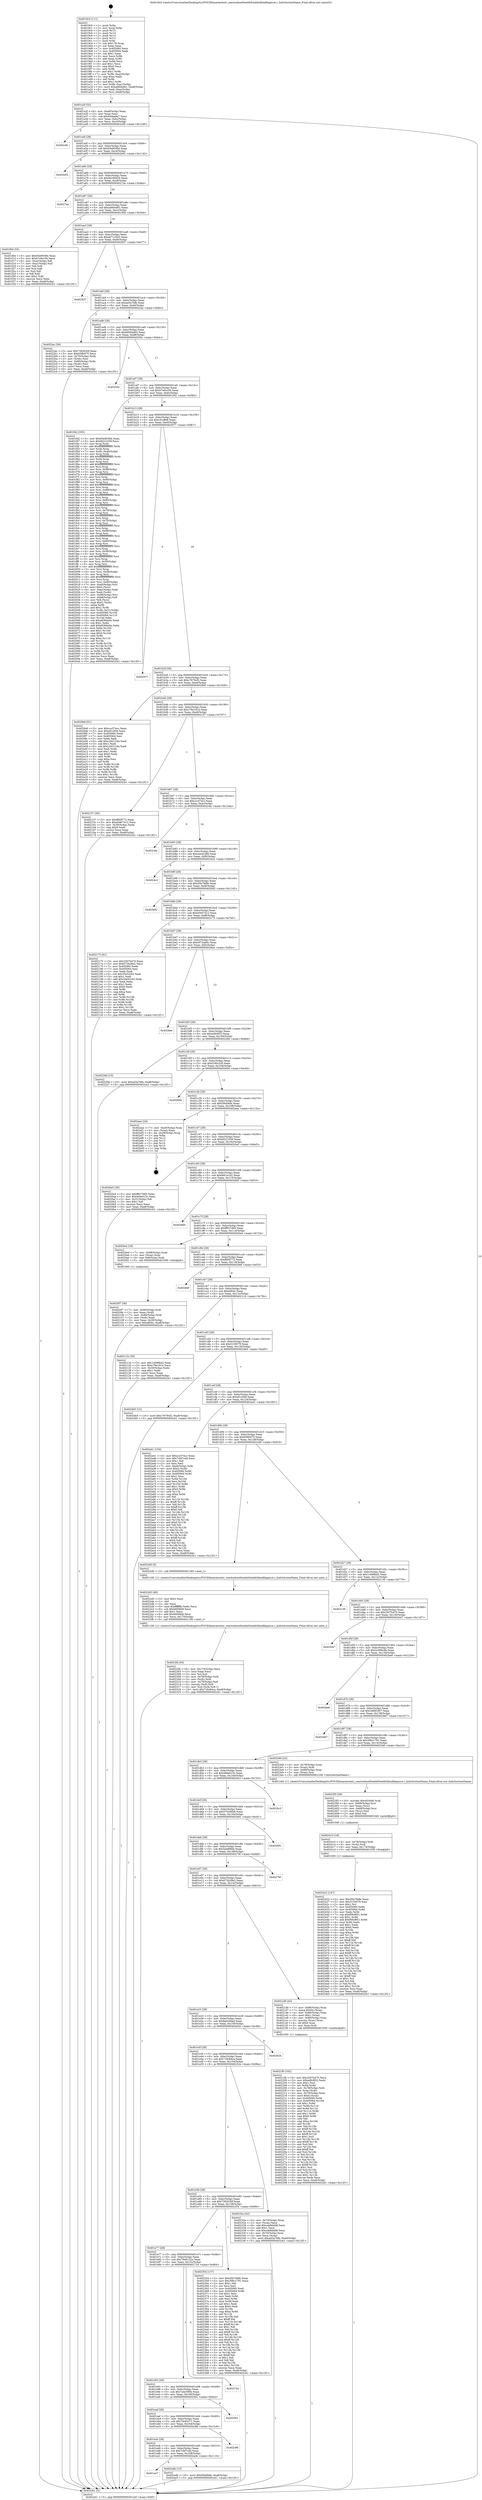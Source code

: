 digraph "0x4019c0" {
  label = "0x4019c0 (/mnt/c/Users/mathe/Desktop/tcc/POCII/binaries/extr_reactosbootfreeldrfreeldrlibinifileparse.c_IniIsSectionName_Final-ollvm.out::main(0))"
  labelloc = "t"
  node[shape=record]

  Entry [label="",width=0.3,height=0.3,shape=circle,fillcolor=black,style=filled]
  "0x401a2f" [label="{
     0x401a2f [32]\l
     | [instrs]\l
     &nbsp;&nbsp;0x401a2f \<+6\>: mov -0xa8(%rbp),%eax\l
     &nbsp;&nbsp;0x401a35 \<+2\>: mov %eax,%ecx\l
     &nbsp;&nbsp;0x401a37 \<+6\>: sub $0x92daa9a7,%ecx\l
     &nbsp;&nbsp;0x401a3d \<+6\>: mov %eax,-0xbc(%rbp)\l
     &nbsp;&nbsp;0x401a43 \<+6\>: mov %ecx,-0xc0(%rbp)\l
     &nbsp;&nbsp;0x401a49 \<+6\>: je 0000000000402c0b \<main+0x124b\>\l
  }"]
  "0x402c0b" [label="{
     0x402c0b\l
  }", style=dashed]
  "0x401a4f" [label="{
     0x401a4f [28]\l
     | [instrs]\l
     &nbsp;&nbsp;0x401a4f \<+5\>: jmp 0000000000401a54 \<main+0x94\>\l
     &nbsp;&nbsp;0x401a54 \<+6\>: mov -0xbc(%rbp),%eax\l
     &nbsp;&nbsp;0x401a5a \<+5\>: sub $0x93e90384,%eax\l
     &nbsp;&nbsp;0x401a5f \<+6\>: mov %eax,-0xc4(%rbp)\l
     &nbsp;&nbsp;0x401a65 \<+6\>: je 0000000000402b02 \<main+0x1142\>\l
  }"]
  Exit [label="",width=0.3,height=0.3,shape=circle,fillcolor=black,style=filled,peripheries=2]
  "0x402b02" [label="{
     0x402b02\l
  }", style=dashed]
  "0x401a6b" [label="{
     0x401a6b [28]\l
     | [instrs]\l
     &nbsp;&nbsp;0x401a6b \<+5\>: jmp 0000000000401a70 \<main+0xb0\>\l
     &nbsp;&nbsp;0x401a70 \<+6\>: mov -0xbc(%rbp),%eax\l
     &nbsp;&nbsp;0x401a76 \<+5\>: sub $0x9e169434,%eax\l
     &nbsp;&nbsp;0x401a7b \<+6\>: mov %eax,-0xc8(%rbp)\l
     &nbsp;&nbsp;0x401a81 \<+6\>: je 00000000004027ae \<main+0xdee\>\l
  }"]
  "0x401ee7" [label="{
     0x401ee7\l
  }", style=dashed]
  "0x4027ae" [label="{
     0x4027ae\l
  }", style=dashed]
  "0x401a87" [label="{
     0x401a87 [28]\l
     | [instrs]\l
     &nbsp;&nbsp;0x401a87 \<+5\>: jmp 0000000000401a8c \<main+0xcc\>\l
     &nbsp;&nbsp;0x401a8c \<+6\>: mov -0xbc(%rbp),%eax\l
     &nbsp;&nbsp;0x401a92 \<+5\>: sub $0xab60ed61,%eax\l
     &nbsp;&nbsp;0x401a97 \<+6\>: mov %eax,-0xcc(%rbp)\l
     &nbsp;&nbsp;0x401a9d \<+6\>: je 0000000000401f0d \<main+0x54d\>\l
  }"]
  "0x402adb" [label="{
     0x402adb [15]\l
     | [instrs]\l
     &nbsp;&nbsp;0x402adb \<+10\>: movl $0xf36d0bfe,-0xa8(%rbp)\l
     &nbsp;&nbsp;0x402ae5 \<+5\>: jmp 0000000000402cb1 \<main+0x12f1\>\l
  }"]
  "0x401f0d" [label="{
     0x401f0d [53]\l
     | [instrs]\l
     &nbsp;&nbsp;0x401f0d \<+5\>: mov $0x93e90384,%eax\l
     &nbsp;&nbsp;0x401f12 \<+5\>: mov $0xb7e9cc56,%ecx\l
     &nbsp;&nbsp;0x401f17 \<+6\>: mov -0xa2(%rbp),%dl\l
     &nbsp;&nbsp;0x401f1d \<+7\>: mov -0xa1(%rbp),%sil\l
     &nbsp;&nbsp;0x401f24 \<+3\>: mov %dl,%dil\l
     &nbsp;&nbsp;0x401f27 \<+3\>: and %sil,%dil\l
     &nbsp;&nbsp;0x401f2a \<+3\>: xor %sil,%dl\l
     &nbsp;&nbsp;0x401f2d \<+3\>: or %dl,%dil\l
     &nbsp;&nbsp;0x401f30 \<+4\>: test $0x1,%dil\l
     &nbsp;&nbsp;0x401f34 \<+3\>: cmovne %ecx,%eax\l
     &nbsp;&nbsp;0x401f37 \<+6\>: mov %eax,-0xa8(%rbp)\l
     &nbsp;&nbsp;0x401f3d \<+5\>: jmp 0000000000402cb1 \<main+0x12f1\>\l
  }"]
  "0x401aa3" [label="{
     0x401aa3 [28]\l
     | [instrs]\l
     &nbsp;&nbsp;0x401aa3 \<+5\>: jmp 0000000000401aa8 \<main+0xe8\>\l
     &nbsp;&nbsp;0x401aa8 \<+6\>: mov -0xbc(%rbp),%eax\l
     &nbsp;&nbsp;0x401aae \<+5\>: sub $0xab712543,%eax\l
     &nbsp;&nbsp;0x401ab3 \<+6\>: mov %eax,-0xd0(%rbp)\l
     &nbsp;&nbsp;0x401ab9 \<+6\>: je 0000000000402837 \<main+0xe77\>\l
  }"]
  "0x402cb1" [label="{
     0x402cb1 [5]\l
     | [instrs]\l
     &nbsp;&nbsp;0x402cb1 \<+5\>: jmp 0000000000401a2f \<main+0x6f\>\l
  }"]
  "0x4019c0" [label="{
     0x4019c0 [111]\l
     | [instrs]\l
     &nbsp;&nbsp;0x4019c0 \<+1\>: push %rbp\l
     &nbsp;&nbsp;0x4019c1 \<+3\>: mov %rsp,%rbp\l
     &nbsp;&nbsp;0x4019c4 \<+2\>: push %r15\l
     &nbsp;&nbsp;0x4019c6 \<+2\>: push %r14\l
     &nbsp;&nbsp;0x4019c8 \<+2\>: push %r13\l
     &nbsp;&nbsp;0x4019ca \<+2\>: push %r12\l
     &nbsp;&nbsp;0x4019cc \<+1\>: push %rbx\l
     &nbsp;&nbsp;0x4019cd \<+7\>: sub $0x178,%rsp\l
     &nbsp;&nbsp;0x4019d4 \<+2\>: xor %eax,%eax\l
     &nbsp;&nbsp;0x4019d6 \<+7\>: mov 0x405060,%ecx\l
     &nbsp;&nbsp;0x4019dd \<+7\>: mov 0x405064,%edx\l
     &nbsp;&nbsp;0x4019e4 \<+3\>: sub $0x1,%eax\l
     &nbsp;&nbsp;0x4019e7 \<+3\>: mov %ecx,%r8d\l
     &nbsp;&nbsp;0x4019ea \<+3\>: add %eax,%r8d\l
     &nbsp;&nbsp;0x4019ed \<+4\>: imul %r8d,%ecx\l
     &nbsp;&nbsp;0x4019f1 \<+3\>: and $0x1,%ecx\l
     &nbsp;&nbsp;0x4019f4 \<+3\>: cmp $0x0,%ecx\l
     &nbsp;&nbsp;0x4019f7 \<+4\>: sete %r9b\l
     &nbsp;&nbsp;0x4019fb \<+4\>: and $0x1,%r9b\l
     &nbsp;&nbsp;0x4019ff \<+7\>: mov %r9b,-0xa2(%rbp)\l
     &nbsp;&nbsp;0x401a06 \<+3\>: cmp $0xa,%edx\l
     &nbsp;&nbsp;0x401a09 \<+4\>: setl %r9b\l
     &nbsp;&nbsp;0x401a0d \<+4\>: and $0x1,%r9b\l
     &nbsp;&nbsp;0x401a11 \<+7\>: mov %r9b,-0xa1(%rbp)\l
     &nbsp;&nbsp;0x401a18 \<+10\>: movl $0xab60ed61,-0xa8(%rbp)\l
     &nbsp;&nbsp;0x401a22 \<+6\>: mov %edi,-0xac(%rbp)\l
     &nbsp;&nbsp;0x401a28 \<+7\>: mov %rsi,-0xb8(%rbp)\l
  }"]
  "0x401ecb" [label="{
     0x401ecb [28]\l
     | [instrs]\l
     &nbsp;&nbsp;0x401ecb \<+5\>: jmp 0000000000401ed0 \<main+0x510\>\l
     &nbsp;&nbsp;0x401ed0 \<+6\>: mov -0xbc(%rbp),%eax\l
     &nbsp;&nbsp;0x401ed6 \<+5\>: sub $0x7cbf7cd4,%eax\l
     &nbsp;&nbsp;0x401edb \<+6\>: mov %eax,-0x168(%rbp)\l
     &nbsp;&nbsp;0x401ee1 \<+6\>: je 0000000000402adb \<main+0x111b\>\l
  }"]
  "0x402837" [label="{
     0x402837\l
  }", style=dashed]
  "0x401abf" [label="{
     0x401abf [28]\l
     | [instrs]\l
     &nbsp;&nbsp;0x401abf \<+5\>: jmp 0000000000401ac4 \<main+0x104\>\l
     &nbsp;&nbsp;0x401ac4 \<+6\>: mov -0xbc(%rbp),%eax\l
     &nbsp;&nbsp;0x401aca \<+5\>: sub $0xad3a7bfe,%eax\l
     &nbsp;&nbsp;0x401acf \<+6\>: mov %eax,-0xd4(%rbp)\l
     &nbsp;&nbsp;0x401ad5 \<+6\>: je 00000000004022ac \<main+0x8ec\>\l
  }"]
  "0x402c86" [label="{
     0x402c86\l
  }", style=dashed]
  "0x4022ac" [label="{
     0x4022ac [36]\l
     | [instrs]\l
     &nbsp;&nbsp;0x4022ac \<+5\>: mov $0x7392b30f,%eax\l
     &nbsp;&nbsp;0x4022b1 \<+5\>: mov $0xb58b075,%ecx\l
     &nbsp;&nbsp;0x4022b6 \<+4\>: mov -0x70(%rbp),%rdx\l
     &nbsp;&nbsp;0x4022ba \<+2\>: mov (%rdx),%esi\l
     &nbsp;&nbsp;0x4022bc \<+4\>: mov -0x80(%rbp),%rdx\l
     &nbsp;&nbsp;0x4022c0 \<+2\>: cmp (%rdx),%esi\l
     &nbsp;&nbsp;0x4022c2 \<+3\>: cmovl %ecx,%eax\l
     &nbsp;&nbsp;0x4022c5 \<+6\>: mov %eax,-0xa8(%rbp)\l
     &nbsp;&nbsp;0x4022cb \<+5\>: jmp 0000000000402cb1 \<main+0x12f1\>\l
  }"]
  "0x401adb" [label="{
     0x401adb [28]\l
     | [instrs]\l
     &nbsp;&nbsp;0x401adb \<+5\>: jmp 0000000000401ae0 \<main+0x120\>\l
     &nbsp;&nbsp;0x401ae0 \<+6\>: mov -0xbc(%rbp),%eax\l
     &nbsp;&nbsp;0x401ae6 \<+5\>: sub $0xb600ad02,%eax\l
     &nbsp;&nbsp;0x401aeb \<+6\>: mov %eax,-0xd8(%rbp)\l
     &nbsp;&nbsp;0x401af1 \<+6\>: je 000000000040250c \<main+0xb4c\>\l
  }"]
  "0x401eaf" [label="{
     0x401eaf [28]\l
     | [instrs]\l
     &nbsp;&nbsp;0x401eaf \<+5\>: jmp 0000000000401eb4 \<main+0x4f4\>\l
     &nbsp;&nbsp;0x401eb4 \<+6\>: mov -0xbc(%rbp),%eax\l
     &nbsp;&nbsp;0x401eba \<+5\>: sub $0x7bc63c71,%eax\l
     &nbsp;&nbsp;0x401ebf \<+6\>: mov %eax,-0x164(%rbp)\l
     &nbsp;&nbsp;0x401ec5 \<+6\>: je 0000000000402c86 \<main+0x12c6\>\l
  }"]
  "0x40250c" [label="{
     0x40250c\l
  }", style=dashed]
  "0x401af7" [label="{
     0x401af7 [28]\l
     | [instrs]\l
     &nbsp;&nbsp;0x401af7 \<+5\>: jmp 0000000000401afc \<main+0x13c\>\l
     &nbsp;&nbsp;0x401afc \<+6\>: mov -0xbc(%rbp),%eax\l
     &nbsp;&nbsp;0x401b02 \<+5\>: sub $0xb7e9cc56,%eax\l
     &nbsp;&nbsp;0x401b07 \<+6\>: mov %eax,-0xdc(%rbp)\l
     &nbsp;&nbsp;0x401b0d \<+6\>: je 0000000000401f42 \<main+0x582\>\l
  }"]
  "0x402562" [label="{
     0x402562\l
  }", style=dashed]
  "0x401f42" [label="{
     0x401f42 [355]\l
     | [instrs]\l
     &nbsp;&nbsp;0x401f42 \<+5\>: mov $0x93e90384,%eax\l
     &nbsp;&nbsp;0x401f47 \<+5\>: mov $0xfd221039,%ecx\l
     &nbsp;&nbsp;0x401f4c \<+3\>: mov %rsp,%rdx\l
     &nbsp;&nbsp;0x401f4f \<+4\>: add $0xfffffffffffffff0,%rdx\l
     &nbsp;&nbsp;0x401f53 \<+3\>: mov %rdx,%rsp\l
     &nbsp;&nbsp;0x401f56 \<+7\>: mov %rdx,-0xa0(%rbp)\l
     &nbsp;&nbsp;0x401f5d \<+3\>: mov %rsp,%rdx\l
     &nbsp;&nbsp;0x401f60 \<+4\>: add $0xfffffffffffffff0,%rdx\l
     &nbsp;&nbsp;0x401f64 \<+3\>: mov %rdx,%rsp\l
     &nbsp;&nbsp;0x401f67 \<+3\>: mov %rsp,%rsi\l
     &nbsp;&nbsp;0x401f6a \<+4\>: add $0xfffffffffffffff0,%rsi\l
     &nbsp;&nbsp;0x401f6e \<+3\>: mov %rsi,%rsp\l
     &nbsp;&nbsp;0x401f71 \<+7\>: mov %rsi,-0x98(%rbp)\l
     &nbsp;&nbsp;0x401f78 \<+3\>: mov %rsp,%rsi\l
     &nbsp;&nbsp;0x401f7b \<+4\>: add $0xfffffffffffffff0,%rsi\l
     &nbsp;&nbsp;0x401f7f \<+3\>: mov %rsi,%rsp\l
     &nbsp;&nbsp;0x401f82 \<+7\>: mov %rsi,-0x90(%rbp)\l
     &nbsp;&nbsp;0x401f89 \<+3\>: mov %rsp,%rsi\l
     &nbsp;&nbsp;0x401f8c \<+4\>: add $0xfffffffffffffff0,%rsi\l
     &nbsp;&nbsp;0x401f90 \<+3\>: mov %rsi,%rsp\l
     &nbsp;&nbsp;0x401f93 \<+7\>: mov %rsi,-0x88(%rbp)\l
     &nbsp;&nbsp;0x401f9a \<+3\>: mov %rsp,%rsi\l
     &nbsp;&nbsp;0x401f9d \<+4\>: add $0xfffffffffffffff0,%rsi\l
     &nbsp;&nbsp;0x401fa1 \<+3\>: mov %rsi,%rsp\l
     &nbsp;&nbsp;0x401fa4 \<+4\>: mov %rsi,-0x80(%rbp)\l
     &nbsp;&nbsp;0x401fa8 \<+3\>: mov %rsp,%rsi\l
     &nbsp;&nbsp;0x401fab \<+4\>: add $0xfffffffffffffff0,%rsi\l
     &nbsp;&nbsp;0x401faf \<+3\>: mov %rsi,%rsp\l
     &nbsp;&nbsp;0x401fb2 \<+4\>: mov %rsi,-0x78(%rbp)\l
     &nbsp;&nbsp;0x401fb6 \<+3\>: mov %rsp,%rsi\l
     &nbsp;&nbsp;0x401fb9 \<+4\>: add $0xfffffffffffffff0,%rsi\l
     &nbsp;&nbsp;0x401fbd \<+3\>: mov %rsi,%rsp\l
     &nbsp;&nbsp;0x401fc0 \<+4\>: mov %rsi,-0x70(%rbp)\l
     &nbsp;&nbsp;0x401fc4 \<+3\>: mov %rsp,%rsi\l
     &nbsp;&nbsp;0x401fc7 \<+4\>: add $0xfffffffffffffff0,%rsi\l
     &nbsp;&nbsp;0x401fcb \<+3\>: mov %rsi,%rsp\l
     &nbsp;&nbsp;0x401fce \<+4\>: mov %rsi,-0x68(%rbp)\l
     &nbsp;&nbsp;0x401fd2 \<+3\>: mov %rsp,%rsi\l
     &nbsp;&nbsp;0x401fd5 \<+4\>: add $0xfffffffffffffff0,%rsi\l
     &nbsp;&nbsp;0x401fd9 \<+3\>: mov %rsi,%rsp\l
     &nbsp;&nbsp;0x401fdc \<+4\>: mov %rsi,-0x60(%rbp)\l
     &nbsp;&nbsp;0x401fe0 \<+3\>: mov %rsp,%rsi\l
     &nbsp;&nbsp;0x401fe3 \<+4\>: add $0xfffffffffffffff0,%rsi\l
     &nbsp;&nbsp;0x401fe7 \<+3\>: mov %rsi,%rsp\l
     &nbsp;&nbsp;0x401fea \<+4\>: mov %rsi,-0x58(%rbp)\l
     &nbsp;&nbsp;0x401fee \<+3\>: mov %rsp,%rsi\l
     &nbsp;&nbsp;0x401ff1 \<+4\>: add $0xfffffffffffffff0,%rsi\l
     &nbsp;&nbsp;0x401ff5 \<+3\>: mov %rsi,%rsp\l
     &nbsp;&nbsp;0x401ff8 \<+4\>: mov %rsi,-0x50(%rbp)\l
     &nbsp;&nbsp;0x401ffc \<+3\>: mov %rsp,%rsi\l
     &nbsp;&nbsp;0x401fff \<+4\>: add $0xfffffffffffffff0,%rsi\l
     &nbsp;&nbsp;0x402003 \<+3\>: mov %rsi,%rsp\l
     &nbsp;&nbsp;0x402006 \<+4\>: mov %rsi,-0x48(%rbp)\l
     &nbsp;&nbsp;0x40200a \<+3\>: mov %rsp,%rsi\l
     &nbsp;&nbsp;0x40200d \<+4\>: add $0xfffffffffffffff0,%rsi\l
     &nbsp;&nbsp;0x402011 \<+3\>: mov %rsi,%rsp\l
     &nbsp;&nbsp;0x402014 \<+4\>: mov %rsi,-0x40(%rbp)\l
     &nbsp;&nbsp;0x402018 \<+7\>: mov -0xa0(%rbp),%rsi\l
     &nbsp;&nbsp;0x40201f \<+6\>: movl $0x0,(%rsi)\l
     &nbsp;&nbsp;0x402025 \<+6\>: mov -0xac(%rbp),%edi\l
     &nbsp;&nbsp;0x40202b \<+2\>: mov %edi,(%rdx)\l
     &nbsp;&nbsp;0x40202d \<+7\>: mov -0x98(%rbp),%rsi\l
     &nbsp;&nbsp;0x402034 \<+7\>: mov -0xb8(%rbp),%r8\l
     &nbsp;&nbsp;0x40203b \<+3\>: mov %r8,(%rsi)\l
     &nbsp;&nbsp;0x40203e \<+3\>: cmpl $0x2,(%rdx)\l
     &nbsp;&nbsp;0x402041 \<+4\>: setne %r9b\l
     &nbsp;&nbsp;0x402045 \<+4\>: and $0x1,%r9b\l
     &nbsp;&nbsp;0x402049 \<+4\>: mov %r9b,-0x31(%rbp)\l
     &nbsp;&nbsp;0x40204d \<+8\>: mov 0x405060,%r10d\l
     &nbsp;&nbsp;0x402055 \<+8\>: mov 0x405064,%r11d\l
     &nbsp;&nbsp;0x40205d \<+3\>: mov %r10d,%ebx\l
     &nbsp;&nbsp;0x402060 \<+6\>: sub $0xa838da0e,%ebx\l
     &nbsp;&nbsp;0x402066 \<+3\>: sub $0x1,%ebx\l
     &nbsp;&nbsp;0x402069 \<+6\>: add $0xa838da0e,%ebx\l
     &nbsp;&nbsp;0x40206f \<+4\>: imul %ebx,%r10d\l
     &nbsp;&nbsp;0x402073 \<+4\>: and $0x1,%r10d\l
     &nbsp;&nbsp;0x402077 \<+4\>: cmp $0x0,%r10d\l
     &nbsp;&nbsp;0x40207b \<+4\>: sete %r9b\l
     &nbsp;&nbsp;0x40207f \<+4\>: cmp $0xa,%r11d\l
     &nbsp;&nbsp;0x402083 \<+4\>: setl %r14b\l
     &nbsp;&nbsp;0x402087 \<+3\>: mov %r9b,%r15b\l
     &nbsp;&nbsp;0x40208a \<+3\>: and %r14b,%r15b\l
     &nbsp;&nbsp;0x40208d \<+3\>: xor %r14b,%r9b\l
     &nbsp;&nbsp;0x402090 \<+3\>: or %r9b,%r15b\l
     &nbsp;&nbsp;0x402093 \<+4\>: test $0x1,%r15b\l
     &nbsp;&nbsp;0x402097 \<+3\>: cmovne %ecx,%eax\l
     &nbsp;&nbsp;0x40209a \<+6\>: mov %eax,-0xa8(%rbp)\l
     &nbsp;&nbsp;0x4020a0 \<+5\>: jmp 0000000000402cb1 \<main+0x12f1\>\l
  }"]
  "0x401b13" [label="{
     0x401b13 [28]\l
     | [instrs]\l
     &nbsp;&nbsp;0x401b13 \<+5\>: jmp 0000000000401b18 \<main+0x158\>\l
     &nbsp;&nbsp;0x401b18 \<+6\>: mov -0xbc(%rbp),%eax\l
     &nbsp;&nbsp;0x401b1e \<+5\>: sub $0xc3ccffe8,%eax\l
     &nbsp;&nbsp;0x401b23 \<+6\>: mov %eax,-0xe0(%rbp)\l
     &nbsp;&nbsp;0x401b29 \<+6\>: je 0000000000402977 \<main+0xfb7\>\l
  }"]
  "0x401e93" [label="{
     0x401e93 [28]\l
     | [instrs]\l
     &nbsp;&nbsp;0x401e93 \<+5\>: jmp 0000000000401e98 \<main+0x4d8\>\l
     &nbsp;&nbsp;0x401e98 \<+6\>: mov -0xbc(%rbp),%eax\l
     &nbsp;&nbsp;0x401e9e \<+5\>: sub $0x7a4e590b,%eax\l
     &nbsp;&nbsp;0x401ea3 \<+6\>: mov %eax,-0x160(%rbp)\l
     &nbsp;&nbsp;0x401ea9 \<+6\>: je 0000000000402562 \<main+0xba2\>\l
  }"]
  "0x402724" [label="{
     0x402724\l
  }", style=dashed]
  "0x402977" [label="{
     0x402977\l
  }", style=dashed]
  "0x401b2f" [label="{
     0x401b2f [28]\l
     | [instrs]\l
     &nbsp;&nbsp;0x401b2f \<+5\>: jmp 0000000000401b34 \<main+0x174\>\l
     &nbsp;&nbsp;0x401b34 \<+6\>: mov -0xbc(%rbp),%eax\l
     &nbsp;&nbsp;0x401b3a \<+5\>: sub $0xc7679cf2,%eax\l
     &nbsp;&nbsp;0x401b3f \<+6\>: mov %eax,-0xe4(%rbp)\l
     &nbsp;&nbsp;0x401b45 \<+6\>: je 00000000004029e6 \<main+0x1026\>\l
  }"]
  "0x402422" [label="{
     0x402422 [147]\l
     | [instrs]\l
     &nbsp;&nbsp;0x402422 \<+5\>: mov $0xd5b79dfe,%eax\l
     &nbsp;&nbsp;0x402427 \<+5\>: mov $0x3159579,%esi\l
     &nbsp;&nbsp;0x40242c \<+2\>: mov $0x1,%cl\l
     &nbsp;&nbsp;0x40242e \<+7\>: mov 0x405060,%edx\l
     &nbsp;&nbsp;0x402435 \<+8\>: mov 0x405064,%r8d\l
     &nbsp;&nbsp;0x40243d \<+3\>: mov %edx,%r9d\l
     &nbsp;&nbsp;0x402440 \<+7\>: sub $0xf09cf851,%r9d\l
     &nbsp;&nbsp;0x402447 \<+4\>: sub $0x1,%r9d\l
     &nbsp;&nbsp;0x40244b \<+7\>: add $0xf09cf851,%r9d\l
     &nbsp;&nbsp;0x402452 \<+4\>: imul %r9d,%edx\l
     &nbsp;&nbsp;0x402456 \<+3\>: and $0x1,%edx\l
     &nbsp;&nbsp;0x402459 \<+3\>: cmp $0x0,%edx\l
     &nbsp;&nbsp;0x40245c \<+4\>: sete %r10b\l
     &nbsp;&nbsp;0x402460 \<+4\>: cmp $0xa,%r8d\l
     &nbsp;&nbsp;0x402464 \<+4\>: setl %r11b\l
     &nbsp;&nbsp;0x402468 \<+3\>: mov %r10b,%bl\l
     &nbsp;&nbsp;0x40246b \<+3\>: xor $0xff,%bl\l
     &nbsp;&nbsp;0x40246e \<+3\>: mov %r11b,%r14b\l
     &nbsp;&nbsp;0x402471 \<+4\>: xor $0xff,%r14b\l
     &nbsp;&nbsp;0x402475 \<+3\>: xor $0x1,%cl\l
     &nbsp;&nbsp;0x402478 \<+3\>: mov %bl,%r15b\l
     &nbsp;&nbsp;0x40247b \<+4\>: and $0xff,%r15b\l
     &nbsp;&nbsp;0x40247f \<+3\>: and %cl,%r10b\l
     &nbsp;&nbsp;0x402482 \<+3\>: mov %r14b,%r12b\l
     &nbsp;&nbsp;0x402485 \<+4\>: and $0xff,%r12b\l
     &nbsp;&nbsp;0x402489 \<+3\>: and %cl,%r11b\l
     &nbsp;&nbsp;0x40248c \<+3\>: or %r10b,%r15b\l
     &nbsp;&nbsp;0x40248f \<+3\>: or %r11b,%r12b\l
     &nbsp;&nbsp;0x402492 \<+3\>: xor %r12b,%r15b\l
     &nbsp;&nbsp;0x402495 \<+3\>: or %r14b,%bl\l
     &nbsp;&nbsp;0x402498 \<+3\>: xor $0xff,%bl\l
     &nbsp;&nbsp;0x40249b \<+3\>: or $0x1,%cl\l
     &nbsp;&nbsp;0x40249e \<+2\>: and %cl,%bl\l
     &nbsp;&nbsp;0x4024a0 \<+3\>: or %bl,%r15b\l
     &nbsp;&nbsp;0x4024a3 \<+4\>: test $0x1,%r15b\l
     &nbsp;&nbsp;0x4024a7 \<+3\>: cmovne %esi,%eax\l
     &nbsp;&nbsp;0x4024aa \<+6\>: mov %eax,-0xa8(%rbp)\l
     &nbsp;&nbsp;0x4024b0 \<+5\>: jmp 0000000000402cb1 \<main+0x12f1\>\l
  }"]
  "0x4029e6" [label="{
     0x4029e6 [91]\l
     | [instrs]\l
     &nbsp;&nbsp;0x4029e6 \<+5\>: mov $0xccc57ecc,%eax\l
     &nbsp;&nbsp;0x4029eb \<+5\>: mov $0xaf1c00d,%ecx\l
     &nbsp;&nbsp;0x4029f0 \<+7\>: mov 0x405060,%edx\l
     &nbsp;&nbsp;0x4029f7 \<+7\>: mov 0x405064,%esi\l
     &nbsp;&nbsp;0x4029fe \<+2\>: mov %edx,%edi\l
     &nbsp;&nbsp;0x402a00 \<+6\>: add $0xc262124e,%edi\l
     &nbsp;&nbsp;0x402a06 \<+3\>: sub $0x1,%edi\l
     &nbsp;&nbsp;0x402a09 \<+6\>: sub $0xc262124e,%edi\l
     &nbsp;&nbsp;0x402a0f \<+3\>: imul %edi,%edx\l
     &nbsp;&nbsp;0x402a12 \<+3\>: and $0x1,%edx\l
     &nbsp;&nbsp;0x402a15 \<+3\>: cmp $0x0,%edx\l
     &nbsp;&nbsp;0x402a18 \<+4\>: sete %r8b\l
     &nbsp;&nbsp;0x402a1c \<+3\>: cmp $0xa,%esi\l
     &nbsp;&nbsp;0x402a1f \<+4\>: setl %r9b\l
     &nbsp;&nbsp;0x402a23 \<+3\>: mov %r8b,%r10b\l
     &nbsp;&nbsp;0x402a26 \<+3\>: and %r9b,%r10b\l
     &nbsp;&nbsp;0x402a29 \<+3\>: xor %r9b,%r8b\l
     &nbsp;&nbsp;0x402a2c \<+3\>: or %r8b,%r10b\l
     &nbsp;&nbsp;0x402a2f \<+4\>: test $0x1,%r10b\l
     &nbsp;&nbsp;0x402a33 \<+3\>: cmovne %ecx,%eax\l
     &nbsp;&nbsp;0x402a36 \<+6\>: mov %eax,-0xa8(%rbp)\l
     &nbsp;&nbsp;0x402a3c \<+5\>: jmp 0000000000402cb1 \<main+0x12f1\>\l
  }"]
  "0x401b4b" [label="{
     0x401b4b [28]\l
     | [instrs]\l
     &nbsp;&nbsp;0x401b4b \<+5\>: jmp 0000000000401b50 \<main+0x190\>\l
     &nbsp;&nbsp;0x401b50 \<+6\>: mov -0xbc(%rbp),%eax\l
     &nbsp;&nbsp;0x401b56 \<+5\>: sub $0xc78e1914,%eax\l
     &nbsp;&nbsp;0x401b5b \<+6\>: mov %eax,-0xe8(%rbp)\l
     &nbsp;&nbsp;0x401b61 \<+6\>: je 0000000000402157 \<main+0x797\>\l
  }"]
  "0x402410" [label="{
     0x402410 [18]\l
     | [instrs]\l
     &nbsp;&nbsp;0x402410 \<+4\>: mov -0x78(%rbp),%rdi\l
     &nbsp;&nbsp;0x402414 \<+3\>: mov (%rdi),%rdi\l
     &nbsp;&nbsp;0x402417 \<+6\>: mov %eax,-0x174(%rbp)\l
     &nbsp;&nbsp;0x40241d \<+5\>: call 0000000000401030 \<free@plt\>\l
     | [calls]\l
     &nbsp;&nbsp;0x401030 \{1\} (unknown)\l
  }"]
  "0x402157" [label="{
     0x402157 [30]\l
     | [instrs]\l
     &nbsp;&nbsp;0x402157 \<+5\>: mov $0xffd5f772,%eax\l
     &nbsp;&nbsp;0x40215c \<+5\>: mov $0xe0407412,%ecx\l
     &nbsp;&nbsp;0x402161 \<+3\>: mov -0x30(%rbp),%edx\l
     &nbsp;&nbsp;0x402164 \<+3\>: cmp $0x0,%edx\l
     &nbsp;&nbsp;0x402167 \<+3\>: cmove %ecx,%eax\l
     &nbsp;&nbsp;0x40216a \<+6\>: mov %eax,-0xa8(%rbp)\l
     &nbsp;&nbsp;0x402170 \<+5\>: jmp 0000000000402cb1 \<main+0x12f1\>\l
  }"]
  "0x401b67" [label="{
     0x401b67 [28]\l
     | [instrs]\l
     &nbsp;&nbsp;0x401b67 \<+5\>: jmp 0000000000401b6c \<main+0x1ac\>\l
     &nbsp;&nbsp;0x401b6c \<+6\>: mov -0xbc(%rbp),%eax\l
     &nbsp;&nbsp;0x401b72 \<+5\>: sub $0xccc57ecc,%eax\l
     &nbsp;&nbsp;0x401b77 \<+6\>: mov %eax,-0xec(%rbp)\l
     &nbsp;&nbsp;0x401b7d \<+6\>: je 0000000000402c9a \<main+0x12da\>\l
  }"]
  "0x4023f3" [label="{
     0x4023f3 [29]\l
     | [instrs]\l
     &nbsp;&nbsp;0x4023f3 \<+10\>: movabs $0x4030d6,%rdi\l
     &nbsp;&nbsp;0x4023fd \<+4\>: mov -0x68(%rbp),%rsi\l
     &nbsp;&nbsp;0x402401 \<+2\>: mov %eax,(%rsi)\l
     &nbsp;&nbsp;0x402403 \<+4\>: mov -0x68(%rbp),%rsi\l
     &nbsp;&nbsp;0x402407 \<+2\>: mov (%rsi),%esi\l
     &nbsp;&nbsp;0x402409 \<+2\>: mov $0x0,%al\l
     &nbsp;&nbsp;0x40240b \<+5\>: call 0000000000401040 \<printf@plt\>\l
     | [calls]\l
     &nbsp;&nbsp;0x401040 \{1\} (unknown)\l
  }"]
  "0x402c9a" [label="{
     0x402c9a\l
  }", style=dashed]
  "0x401b83" [label="{
     0x401b83 [28]\l
     | [instrs]\l
     &nbsp;&nbsp;0x401b83 \<+5\>: jmp 0000000000401b88 \<main+0x1c8\>\l
     &nbsp;&nbsp;0x401b88 \<+6\>: mov -0xbc(%rbp),%eax\l
     &nbsp;&nbsp;0x401b8e \<+5\>: sub $0xcee42288,%eax\l
     &nbsp;&nbsp;0x401b93 \<+6\>: mov %eax,-0xf0(%rbp)\l
     &nbsp;&nbsp;0x401b99 \<+6\>: je 00000000004024c4 \<main+0xb04\>\l
  }"]
  "0x401e77" [label="{
     0x401e77 [28]\l
     | [instrs]\l
     &nbsp;&nbsp;0x401e77 \<+5\>: jmp 0000000000401e7c \<main+0x4bc\>\l
     &nbsp;&nbsp;0x401e7c \<+6\>: mov -0xbc(%rbp),%eax\l
     &nbsp;&nbsp;0x401e82 \<+5\>: sub $0x7846122a,%eax\l
     &nbsp;&nbsp;0x401e87 \<+6\>: mov %eax,-0x15c(%rbp)\l
     &nbsp;&nbsp;0x401e8d \<+6\>: je 0000000000402724 \<main+0xd64\>\l
  }"]
  "0x4024c4" [label="{
     0x4024c4\l
  }", style=dashed]
  "0x401b9f" [label="{
     0x401b9f [28]\l
     | [instrs]\l
     &nbsp;&nbsp;0x401b9f \<+5\>: jmp 0000000000401ba4 \<main+0x1e4\>\l
     &nbsp;&nbsp;0x401ba4 \<+6\>: mov -0xbc(%rbp),%eax\l
     &nbsp;&nbsp;0x401baa \<+5\>: sub $0xd5b79dfe,%eax\l
     &nbsp;&nbsp;0x401baf \<+6\>: mov %eax,-0xf4(%rbp)\l
     &nbsp;&nbsp;0x401bb5 \<+6\>: je 0000000000402b92 \<main+0x11d2\>\l
  }"]
  "0x402354" [label="{
     0x402354 [137]\l
     | [instrs]\l
     &nbsp;&nbsp;0x402354 \<+5\>: mov $0xd5b79dfe,%eax\l
     &nbsp;&nbsp;0x402359 \<+5\>: mov $0x396c1791,%ecx\l
     &nbsp;&nbsp;0x40235e \<+2\>: mov $0x1,%dl\l
     &nbsp;&nbsp;0x402360 \<+2\>: xor %esi,%esi\l
     &nbsp;&nbsp;0x402362 \<+7\>: mov 0x405060,%edi\l
     &nbsp;&nbsp;0x402369 \<+8\>: mov 0x405064,%r8d\l
     &nbsp;&nbsp;0x402371 \<+3\>: sub $0x1,%esi\l
     &nbsp;&nbsp;0x402374 \<+3\>: mov %edi,%r9d\l
     &nbsp;&nbsp;0x402377 \<+3\>: add %esi,%r9d\l
     &nbsp;&nbsp;0x40237a \<+4\>: imul %r9d,%edi\l
     &nbsp;&nbsp;0x40237e \<+3\>: and $0x1,%edi\l
     &nbsp;&nbsp;0x402381 \<+3\>: cmp $0x0,%edi\l
     &nbsp;&nbsp;0x402384 \<+4\>: sete %r10b\l
     &nbsp;&nbsp;0x402388 \<+4\>: cmp $0xa,%r8d\l
     &nbsp;&nbsp;0x40238c \<+4\>: setl %r11b\l
     &nbsp;&nbsp;0x402390 \<+3\>: mov %r10b,%bl\l
     &nbsp;&nbsp;0x402393 \<+3\>: xor $0xff,%bl\l
     &nbsp;&nbsp;0x402396 \<+3\>: mov %r11b,%r14b\l
     &nbsp;&nbsp;0x402399 \<+4\>: xor $0xff,%r14b\l
     &nbsp;&nbsp;0x40239d \<+3\>: xor $0x1,%dl\l
     &nbsp;&nbsp;0x4023a0 \<+3\>: mov %bl,%r15b\l
     &nbsp;&nbsp;0x4023a3 \<+4\>: and $0xff,%r15b\l
     &nbsp;&nbsp;0x4023a7 \<+3\>: and %dl,%r10b\l
     &nbsp;&nbsp;0x4023aa \<+3\>: mov %r14b,%r12b\l
     &nbsp;&nbsp;0x4023ad \<+4\>: and $0xff,%r12b\l
     &nbsp;&nbsp;0x4023b1 \<+3\>: and %dl,%r11b\l
     &nbsp;&nbsp;0x4023b4 \<+3\>: or %r10b,%r15b\l
     &nbsp;&nbsp;0x4023b7 \<+3\>: or %r11b,%r12b\l
     &nbsp;&nbsp;0x4023ba \<+3\>: xor %r12b,%r15b\l
     &nbsp;&nbsp;0x4023bd \<+3\>: or %r14b,%bl\l
     &nbsp;&nbsp;0x4023c0 \<+3\>: xor $0xff,%bl\l
     &nbsp;&nbsp;0x4023c3 \<+3\>: or $0x1,%dl\l
     &nbsp;&nbsp;0x4023c6 \<+2\>: and %dl,%bl\l
     &nbsp;&nbsp;0x4023c8 \<+3\>: or %bl,%r15b\l
     &nbsp;&nbsp;0x4023cb \<+4\>: test $0x1,%r15b\l
     &nbsp;&nbsp;0x4023cf \<+3\>: cmovne %ecx,%eax\l
     &nbsp;&nbsp;0x4023d2 \<+6\>: mov %eax,-0xa8(%rbp)\l
     &nbsp;&nbsp;0x4023d8 \<+5\>: jmp 0000000000402cb1 \<main+0x12f1\>\l
  }"]
  "0x402b92" [label="{
     0x402b92\l
  }", style=dashed]
  "0x401bbb" [label="{
     0x401bbb [28]\l
     | [instrs]\l
     &nbsp;&nbsp;0x401bbb \<+5\>: jmp 0000000000401bc0 \<main+0x200\>\l
     &nbsp;&nbsp;0x401bc0 \<+6\>: mov -0xbc(%rbp),%eax\l
     &nbsp;&nbsp;0x401bc6 \<+5\>: sub $0xe0407412,%eax\l
     &nbsp;&nbsp;0x401bcb \<+6\>: mov %eax,-0xf8(%rbp)\l
     &nbsp;&nbsp;0x401bd1 \<+6\>: je 0000000000402175 \<main+0x7b5\>\l
  }"]
  "0x401e5b" [label="{
     0x401e5b [28]\l
     | [instrs]\l
     &nbsp;&nbsp;0x401e5b \<+5\>: jmp 0000000000401e60 \<main+0x4a0\>\l
     &nbsp;&nbsp;0x401e60 \<+6\>: mov -0xbc(%rbp),%eax\l
     &nbsp;&nbsp;0x401e66 \<+5\>: sub $0x7392b30f,%eax\l
     &nbsp;&nbsp;0x401e6b \<+6\>: mov %eax,-0x158(%rbp)\l
     &nbsp;&nbsp;0x401e71 \<+6\>: je 0000000000402354 \<main+0x994\>\l
  }"]
  "0x402175" [label="{
     0x402175 [91]\l
     | [instrs]\l
     &nbsp;&nbsp;0x402175 \<+5\>: mov $0x2507b470,%eax\l
     &nbsp;&nbsp;0x40217a \<+5\>: mov $0x672b28e2,%ecx\l
     &nbsp;&nbsp;0x40217f \<+7\>: mov 0x405060,%edx\l
     &nbsp;&nbsp;0x402186 \<+7\>: mov 0x405064,%esi\l
     &nbsp;&nbsp;0x40218d \<+2\>: mov %edx,%edi\l
     &nbsp;&nbsp;0x40218f \<+6\>: sub $0x35e52c62,%edi\l
     &nbsp;&nbsp;0x402195 \<+3\>: sub $0x1,%edi\l
     &nbsp;&nbsp;0x402198 \<+6\>: add $0x35e52c62,%edi\l
     &nbsp;&nbsp;0x40219e \<+3\>: imul %edi,%edx\l
     &nbsp;&nbsp;0x4021a1 \<+3\>: and $0x1,%edx\l
     &nbsp;&nbsp;0x4021a4 \<+3\>: cmp $0x0,%edx\l
     &nbsp;&nbsp;0x4021a7 \<+4\>: sete %r8b\l
     &nbsp;&nbsp;0x4021ab \<+3\>: cmp $0xa,%esi\l
     &nbsp;&nbsp;0x4021ae \<+4\>: setl %r9b\l
     &nbsp;&nbsp;0x4021b2 \<+3\>: mov %r8b,%r10b\l
     &nbsp;&nbsp;0x4021b5 \<+3\>: and %r9b,%r10b\l
     &nbsp;&nbsp;0x4021b8 \<+3\>: xor %r9b,%r8b\l
     &nbsp;&nbsp;0x4021bb \<+3\>: or %r8b,%r10b\l
     &nbsp;&nbsp;0x4021be \<+4\>: test $0x1,%r10b\l
     &nbsp;&nbsp;0x4021c2 \<+3\>: cmovne %ecx,%eax\l
     &nbsp;&nbsp;0x4021c5 \<+6\>: mov %eax,-0xa8(%rbp)\l
     &nbsp;&nbsp;0x4021cb \<+5\>: jmp 0000000000402cb1 \<main+0x12f1\>\l
  }"]
  "0x401bd7" [label="{
     0x401bd7 [28]\l
     | [instrs]\l
     &nbsp;&nbsp;0x401bd7 \<+5\>: jmp 0000000000401bdc \<main+0x21c\>\l
     &nbsp;&nbsp;0x401bdc \<+6\>: mov -0xbc(%rbp),%eax\l
     &nbsp;&nbsp;0x401be2 \<+5\>: sub $0xe072ab0c,%eax\l
     &nbsp;&nbsp;0x401be7 \<+6\>: mov %eax,-0xfc(%rbp)\l
     &nbsp;&nbsp;0x401bed \<+6\>: je 00000000004028ee \<main+0xf2e\>\l
  }"]
  "0x40232a" [label="{
     0x40232a [42]\l
     | [instrs]\l
     &nbsp;&nbsp;0x40232a \<+4\>: mov -0x70(%rbp),%rax\l
     &nbsp;&nbsp;0x40232e \<+2\>: mov (%rax),%ecx\l
     &nbsp;&nbsp;0x402330 \<+6\>: add $0xcde8ddd8,%ecx\l
     &nbsp;&nbsp;0x402336 \<+3\>: add $0x1,%ecx\l
     &nbsp;&nbsp;0x402339 \<+6\>: sub $0xcde8ddd8,%ecx\l
     &nbsp;&nbsp;0x40233f \<+4\>: mov -0x70(%rbp),%rax\l
     &nbsp;&nbsp;0x402343 \<+2\>: mov %ecx,(%rax)\l
     &nbsp;&nbsp;0x402345 \<+10\>: movl $0xad3a7bfe,-0xa8(%rbp)\l
     &nbsp;&nbsp;0x40234f \<+5\>: jmp 0000000000402cb1 \<main+0x12f1\>\l
  }"]
  "0x4028ee" [label="{
     0x4028ee\l
  }", style=dashed]
  "0x401bf3" [label="{
     0x401bf3 [28]\l
     | [instrs]\l
     &nbsp;&nbsp;0x401bf3 \<+5\>: jmp 0000000000401bf8 \<main+0x238\>\l
     &nbsp;&nbsp;0x401bf8 \<+6\>: mov -0xbc(%rbp),%eax\l
     &nbsp;&nbsp;0x401bfe \<+5\>: sub $0xedfc9f33,%eax\l
     &nbsp;&nbsp;0x401c03 \<+6\>: mov %eax,-0x100(%rbp)\l
     &nbsp;&nbsp;0x401c09 \<+6\>: je 000000000040229d \<main+0x8dd\>\l
  }"]
  "0x401e3f" [label="{
     0x401e3f [28]\l
     | [instrs]\l
     &nbsp;&nbsp;0x401e3f \<+5\>: jmp 0000000000401e44 \<main+0x484\>\l
     &nbsp;&nbsp;0x401e44 \<+6\>: mov -0xbc(%rbp),%eax\l
     &nbsp;&nbsp;0x401e4a \<+5\>: sub $0x718c84ca,%eax\l
     &nbsp;&nbsp;0x401e4f \<+6\>: mov %eax,-0x154(%rbp)\l
     &nbsp;&nbsp;0x401e55 \<+6\>: je 000000000040232a \<main+0x96a\>\l
  }"]
  "0x40229d" [label="{
     0x40229d [15]\l
     | [instrs]\l
     &nbsp;&nbsp;0x40229d \<+10\>: movl $0xad3a7bfe,-0xa8(%rbp)\l
     &nbsp;&nbsp;0x4022a7 \<+5\>: jmp 0000000000402cb1 \<main+0x12f1\>\l
  }"]
  "0x401c0f" [label="{
     0x401c0f [28]\l
     | [instrs]\l
     &nbsp;&nbsp;0x401c0f \<+5\>: jmp 0000000000401c14 \<main+0x254\>\l
     &nbsp;&nbsp;0x401c14 \<+6\>: mov -0xbc(%rbp),%eax\l
     &nbsp;&nbsp;0x401c1a \<+5\>: sub $0xf190c2c9,%eax\l
     &nbsp;&nbsp;0x401c1f \<+6\>: mov %eax,-0x104(%rbp)\l
     &nbsp;&nbsp;0x401c25 \<+6\>: je 000000000040260d \<main+0xc4d\>\l
  }"]
  "0x40262b" [label="{
     0x40262b\l
  }", style=dashed]
  "0x40260d" [label="{
     0x40260d\l
  }", style=dashed]
  "0x401c2b" [label="{
     0x401c2b [28]\l
     | [instrs]\l
     &nbsp;&nbsp;0x401c2b \<+5\>: jmp 0000000000401c30 \<main+0x270\>\l
     &nbsp;&nbsp;0x401c30 \<+6\>: mov -0xbc(%rbp),%eax\l
     &nbsp;&nbsp;0x401c36 \<+5\>: sub $0xf36d0bfe,%eax\l
     &nbsp;&nbsp;0x401c3b \<+6\>: mov %eax,-0x108(%rbp)\l
     &nbsp;&nbsp;0x401c41 \<+6\>: je 0000000000402aea \<main+0x112a\>\l
  }"]
  "0x4022fd" [label="{
     0x4022fd [45]\l
     | [instrs]\l
     &nbsp;&nbsp;0x4022fd \<+6\>: mov -0x170(%rbp),%ecx\l
     &nbsp;&nbsp;0x402303 \<+3\>: imul %eax,%ecx\l
     &nbsp;&nbsp;0x402306 \<+3\>: mov %cl,%sil\l
     &nbsp;&nbsp;0x402309 \<+4\>: mov -0x78(%rbp),%rdi\l
     &nbsp;&nbsp;0x40230d \<+3\>: mov (%rdi),%rdi\l
     &nbsp;&nbsp;0x402310 \<+4\>: mov -0x70(%rbp),%r8\l
     &nbsp;&nbsp;0x402314 \<+3\>: movslq (%r8),%r8\l
     &nbsp;&nbsp;0x402317 \<+4\>: mov %sil,(%rdi,%r8,1)\l
     &nbsp;&nbsp;0x40231b \<+10\>: movl $0x718c84ca,-0xa8(%rbp)\l
     &nbsp;&nbsp;0x402325 \<+5\>: jmp 0000000000402cb1 \<main+0x12f1\>\l
  }"]
  "0x402aea" [label="{
     0x402aea [24]\l
     | [instrs]\l
     &nbsp;&nbsp;0x402aea \<+7\>: mov -0xa0(%rbp),%rax\l
     &nbsp;&nbsp;0x402af1 \<+2\>: mov (%rax),%eax\l
     &nbsp;&nbsp;0x402af3 \<+4\>: lea -0x28(%rbp),%rsp\l
     &nbsp;&nbsp;0x402af7 \<+1\>: pop %rbx\l
     &nbsp;&nbsp;0x402af8 \<+2\>: pop %r12\l
     &nbsp;&nbsp;0x402afa \<+2\>: pop %r13\l
     &nbsp;&nbsp;0x402afc \<+2\>: pop %r14\l
     &nbsp;&nbsp;0x402afe \<+2\>: pop %r15\l
     &nbsp;&nbsp;0x402b00 \<+1\>: pop %rbp\l
     &nbsp;&nbsp;0x402b01 \<+1\>: ret\l
  }"]
  "0x401c47" [label="{
     0x401c47 [28]\l
     | [instrs]\l
     &nbsp;&nbsp;0x401c47 \<+5\>: jmp 0000000000401c4c \<main+0x28c\>\l
     &nbsp;&nbsp;0x401c4c \<+6\>: mov -0xbc(%rbp),%eax\l
     &nbsp;&nbsp;0x401c52 \<+5\>: sub $0xfd221039,%eax\l
     &nbsp;&nbsp;0x401c57 \<+6\>: mov %eax,-0x10c(%rbp)\l
     &nbsp;&nbsp;0x401c5d \<+6\>: je 00000000004020a5 \<main+0x6e5\>\l
  }"]
  "0x4022d5" [label="{
     0x4022d5 [40]\l
     | [instrs]\l
     &nbsp;&nbsp;0x4022d5 \<+5\>: mov $0x2,%ecx\l
     &nbsp;&nbsp;0x4022da \<+1\>: cltd\l
     &nbsp;&nbsp;0x4022db \<+2\>: idiv %ecx\l
     &nbsp;&nbsp;0x4022dd \<+6\>: imul $0xfffffffe,%edx,%ecx\l
     &nbsp;&nbsp;0x4022e3 \<+6\>: sub $0xb6f36b8,%ecx\l
     &nbsp;&nbsp;0x4022e9 \<+3\>: add $0x1,%ecx\l
     &nbsp;&nbsp;0x4022ec \<+6\>: add $0xb6f36b8,%ecx\l
     &nbsp;&nbsp;0x4022f2 \<+6\>: mov %ecx,-0x170(%rbp)\l
     &nbsp;&nbsp;0x4022f8 \<+5\>: call 0000000000401160 \<next_i\>\l
     | [calls]\l
     &nbsp;&nbsp;0x401160 \{1\} (/mnt/c/Users/mathe/Desktop/tcc/POCII/binaries/extr_reactosbootfreeldrfreeldrlibinifileparse.c_IniIsSectionName_Final-ollvm.out::next_i)\l
  }"]
  "0x4020a5" [label="{
     0x4020a5 [30]\l
     | [instrs]\l
     &nbsp;&nbsp;0x4020a5 \<+5\>: mov $0xff937d60,%eax\l
     &nbsp;&nbsp;0x4020aa \<+5\>: mov $0x494e015c,%ecx\l
     &nbsp;&nbsp;0x4020af \<+3\>: mov -0x31(%rbp),%dl\l
     &nbsp;&nbsp;0x4020b2 \<+3\>: test $0x1,%dl\l
     &nbsp;&nbsp;0x4020b5 \<+3\>: cmovne %ecx,%eax\l
     &nbsp;&nbsp;0x4020b8 \<+6\>: mov %eax,-0xa8(%rbp)\l
     &nbsp;&nbsp;0x4020be \<+5\>: jmp 0000000000402cb1 \<main+0x12f1\>\l
  }"]
  "0x401c63" [label="{
     0x401c63 [28]\l
     | [instrs]\l
     &nbsp;&nbsp;0x401c63 \<+5\>: jmp 0000000000401c68 \<main+0x2a8\>\l
     &nbsp;&nbsp;0x401c68 \<+6\>: mov -0xbc(%rbp),%eax\l
     &nbsp;&nbsp;0x401c6e \<+5\>: sub $0xfe61e1b2,%eax\l
     &nbsp;&nbsp;0x401c73 \<+6\>: mov %eax,-0x110(%rbp)\l
     &nbsp;&nbsp;0x401c79 \<+6\>: je 00000000004028d0 \<main+0xf10\>\l
  }"]
  "0x4021fb" [label="{
     0x4021fb [162]\l
     | [instrs]\l
     &nbsp;&nbsp;0x4021fb \<+5\>: mov $0x2507b470,%ecx\l
     &nbsp;&nbsp;0x402200 \<+5\>: mov $0xedfc9f33,%edx\l
     &nbsp;&nbsp;0x402205 \<+3\>: mov $0x1,%sil\l
     &nbsp;&nbsp;0x402208 \<+3\>: xor %r8d,%r8d\l
     &nbsp;&nbsp;0x40220b \<+4\>: mov -0x78(%rbp),%rdi\l
     &nbsp;&nbsp;0x40220f \<+3\>: mov %rax,(%rdi)\l
     &nbsp;&nbsp;0x402212 \<+4\>: mov -0x70(%rbp),%rax\l
     &nbsp;&nbsp;0x402216 \<+6\>: movl $0x0,(%rax)\l
     &nbsp;&nbsp;0x40221c \<+8\>: mov 0x405060,%r9d\l
     &nbsp;&nbsp;0x402224 \<+8\>: mov 0x405064,%r10d\l
     &nbsp;&nbsp;0x40222c \<+4\>: sub $0x1,%r8d\l
     &nbsp;&nbsp;0x402230 \<+3\>: mov %r9d,%r11d\l
     &nbsp;&nbsp;0x402233 \<+3\>: add %r8d,%r11d\l
     &nbsp;&nbsp;0x402236 \<+4\>: imul %r11d,%r9d\l
     &nbsp;&nbsp;0x40223a \<+4\>: and $0x1,%r9d\l
     &nbsp;&nbsp;0x40223e \<+4\>: cmp $0x0,%r9d\l
     &nbsp;&nbsp;0x402242 \<+3\>: sete %bl\l
     &nbsp;&nbsp;0x402245 \<+4\>: cmp $0xa,%r10d\l
     &nbsp;&nbsp;0x402249 \<+4\>: setl %r14b\l
     &nbsp;&nbsp;0x40224d \<+3\>: mov %bl,%r15b\l
     &nbsp;&nbsp;0x402250 \<+4\>: xor $0xff,%r15b\l
     &nbsp;&nbsp;0x402254 \<+3\>: mov %r14b,%r12b\l
     &nbsp;&nbsp;0x402257 \<+4\>: xor $0xff,%r12b\l
     &nbsp;&nbsp;0x40225b \<+4\>: xor $0x1,%sil\l
     &nbsp;&nbsp;0x40225f \<+3\>: mov %r15b,%r13b\l
     &nbsp;&nbsp;0x402262 \<+4\>: and $0xff,%r13b\l
     &nbsp;&nbsp;0x402266 \<+3\>: and %sil,%bl\l
     &nbsp;&nbsp;0x402269 \<+3\>: mov %r12b,%al\l
     &nbsp;&nbsp;0x40226c \<+2\>: and $0xff,%al\l
     &nbsp;&nbsp;0x40226e \<+3\>: and %sil,%r14b\l
     &nbsp;&nbsp;0x402271 \<+3\>: or %bl,%r13b\l
     &nbsp;&nbsp;0x402274 \<+3\>: or %r14b,%al\l
     &nbsp;&nbsp;0x402277 \<+3\>: xor %al,%r13b\l
     &nbsp;&nbsp;0x40227a \<+3\>: or %r12b,%r15b\l
     &nbsp;&nbsp;0x40227d \<+4\>: xor $0xff,%r15b\l
     &nbsp;&nbsp;0x402281 \<+4\>: or $0x1,%sil\l
     &nbsp;&nbsp;0x402285 \<+3\>: and %sil,%r15b\l
     &nbsp;&nbsp;0x402288 \<+3\>: or %r15b,%r13b\l
     &nbsp;&nbsp;0x40228b \<+4\>: test $0x1,%r13b\l
     &nbsp;&nbsp;0x40228f \<+3\>: cmovne %edx,%ecx\l
     &nbsp;&nbsp;0x402292 \<+6\>: mov %ecx,-0xa8(%rbp)\l
     &nbsp;&nbsp;0x402298 \<+5\>: jmp 0000000000402cb1 \<main+0x12f1\>\l
  }"]
  "0x4028d0" [label="{
     0x4028d0\l
  }", style=dashed]
  "0x401c7f" [label="{
     0x401c7f [28]\l
     | [instrs]\l
     &nbsp;&nbsp;0x401c7f \<+5\>: jmp 0000000000401c84 \<main+0x2c4\>\l
     &nbsp;&nbsp;0x401c84 \<+6\>: mov -0xbc(%rbp),%eax\l
     &nbsp;&nbsp;0x401c8a \<+5\>: sub $0xff937d60,%eax\l
     &nbsp;&nbsp;0x401c8f \<+6\>: mov %eax,-0x114(%rbp)\l
     &nbsp;&nbsp;0x401c95 \<+6\>: je 00000000004020e4 \<main+0x724\>\l
  }"]
  "0x401e23" [label="{
     0x401e23 [28]\l
     | [instrs]\l
     &nbsp;&nbsp;0x401e23 \<+5\>: jmp 0000000000401e28 \<main+0x468\>\l
     &nbsp;&nbsp;0x401e28 \<+6\>: mov -0xbc(%rbp),%eax\l
     &nbsp;&nbsp;0x401e2e \<+5\>: sub $0x6a0c06ad,%eax\l
     &nbsp;&nbsp;0x401e33 \<+6\>: mov %eax,-0x150(%rbp)\l
     &nbsp;&nbsp;0x401e39 \<+6\>: je 000000000040262b \<main+0xc6b\>\l
  }"]
  "0x4020e4" [label="{
     0x4020e4 [19]\l
     | [instrs]\l
     &nbsp;&nbsp;0x4020e4 \<+7\>: mov -0x98(%rbp),%rax\l
     &nbsp;&nbsp;0x4020eb \<+3\>: mov (%rax),%rax\l
     &nbsp;&nbsp;0x4020ee \<+4\>: mov 0x8(%rax),%rdi\l
     &nbsp;&nbsp;0x4020f2 \<+5\>: call 0000000000401060 \<atoi@plt\>\l
     | [calls]\l
     &nbsp;&nbsp;0x401060 \{1\} (unknown)\l
  }"]
  "0x401c9b" [label="{
     0x401c9b [28]\l
     | [instrs]\l
     &nbsp;&nbsp;0x401c9b \<+5\>: jmp 0000000000401ca0 \<main+0x2e0\>\l
     &nbsp;&nbsp;0x401ca0 \<+6\>: mov -0xbc(%rbp),%eax\l
     &nbsp;&nbsp;0x401ca6 \<+5\>: sub $0xffd5f772,%eax\l
     &nbsp;&nbsp;0x401cab \<+6\>: mov %eax,-0x118(%rbp)\l
     &nbsp;&nbsp;0x401cb1 \<+6\>: je 00000000004028df \<main+0xf1f\>\l
  }"]
  "0x4020f7" [label="{
     0x4020f7 [36]\l
     | [instrs]\l
     &nbsp;&nbsp;0x4020f7 \<+7\>: mov -0x90(%rbp),%rdi\l
     &nbsp;&nbsp;0x4020fe \<+2\>: mov %eax,(%rdi)\l
     &nbsp;&nbsp;0x402100 \<+7\>: mov -0x90(%rbp),%rdi\l
     &nbsp;&nbsp;0x402107 \<+2\>: mov (%rdi),%eax\l
     &nbsp;&nbsp;0x402109 \<+3\>: mov %eax,-0x30(%rbp)\l
     &nbsp;&nbsp;0x40210c \<+10\>: movl $0xa904c,-0xa8(%rbp)\l
     &nbsp;&nbsp;0x402116 \<+5\>: jmp 0000000000402cb1 \<main+0x12f1\>\l
  }"]
  "0x4021d0" [label="{
     0x4021d0 [43]\l
     | [instrs]\l
     &nbsp;&nbsp;0x4021d0 \<+7\>: mov -0x88(%rbp),%rax\l
     &nbsp;&nbsp;0x4021d7 \<+7\>: movq $0x64,(%rax)\l
     &nbsp;&nbsp;0x4021de \<+4\>: mov -0x80(%rbp),%rax\l
     &nbsp;&nbsp;0x4021e2 \<+6\>: movl $0x1,(%rax)\l
     &nbsp;&nbsp;0x4021e8 \<+4\>: mov -0x80(%rbp),%rax\l
     &nbsp;&nbsp;0x4021ec \<+3\>: movslq (%rax),%rax\l
     &nbsp;&nbsp;0x4021ef \<+4\>: shl $0x0,%rax\l
     &nbsp;&nbsp;0x4021f3 \<+3\>: mov %rax,%rdi\l
     &nbsp;&nbsp;0x4021f6 \<+5\>: call 0000000000401050 \<malloc@plt\>\l
     | [calls]\l
     &nbsp;&nbsp;0x401050 \{1\} (unknown)\l
  }"]
  "0x4028df" [label="{
     0x4028df\l
  }", style=dashed]
  "0x401cb7" [label="{
     0x401cb7 [28]\l
     | [instrs]\l
     &nbsp;&nbsp;0x401cb7 \<+5\>: jmp 0000000000401cbc \<main+0x2fc\>\l
     &nbsp;&nbsp;0x401cbc \<+6\>: mov -0xbc(%rbp),%eax\l
     &nbsp;&nbsp;0x401cc2 \<+5\>: sub $0xa904c,%eax\l
     &nbsp;&nbsp;0x401cc7 \<+6\>: mov %eax,-0x11c(%rbp)\l
     &nbsp;&nbsp;0x401ccd \<+6\>: je 000000000040211b \<main+0x75b\>\l
  }"]
  "0x401e07" [label="{
     0x401e07 [28]\l
     | [instrs]\l
     &nbsp;&nbsp;0x401e07 \<+5\>: jmp 0000000000401e0c \<main+0x44c\>\l
     &nbsp;&nbsp;0x401e0c \<+6\>: mov -0xbc(%rbp),%eax\l
     &nbsp;&nbsp;0x401e12 \<+5\>: sub $0x672b28e2,%eax\l
     &nbsp;&nbsp;0x401e17 \<+6\>: mov %eax,-0x14c(%rbp)\l
     &nbsp;&nbsp;0x401e1d \<+6\>: je 00000000004021d0 \<main+0x810\>\l
  }"]
  "0x40211b" [label="{
     0x40211b [30]\l
     | [instrs]\l
     &nbsp;&nbsp;0x40211b \<+5\>: mov $0x1c698bd2,%eax\l
     &nbsp;&nbsp;0x402120 \<+5\>: mov $0xc78e1914,%ecx\l
     &nbsp;&nbsp;0x402125 \<+3\>: mov -0x30(%rbp),%edx\l
     &nbsp;&nbsp;0x402128 \<+3\>: cmp $0x1,%edx\l
     &nbsp;&nbsp;0x40212b \<+3\>: cmovl %ecx,%eax\l
     &nbsp;&nbsp;0x40212e \<+6\>: mov %eax,-0xa8(%rbp)\l
     &nbsp;&nbsp;0x402134 \<+5\>: jmp 0000000000402cb1 \<main+0x12f1\>\l
  }"]
  "0x401cd3" [label="{
     0x401cd3 [28]\l
     | [instrs]\l
     &nbsp;&nbsp;0x401cd3 \<+5\>: jmp 0000000000401cd8 \<main+0x318\>\l
     &nbsp;&nbsp;0x401cd8 \<+6\>: mov -0xbc(%rbp),%eax\l
     &nbsp;&nbsp;0x401cde \<+5\>: sub $0x3159579,%eax\l
     &nbsp;&nbsp;0x401ce3 \<+6\>: mov %eax,-0x120(%rbp)\l
     &nbsp;&nbsp;0x401ce9 \<+6\>: je 00000000004024b5 \<main+0xaf5\>\l
  }"]
  "0x40279f" [label="{
     0x40279f\l
  }", style=dashed]
  "0x4024b5" [label="{
     0x4024b5 [15]\l
     | [instrs]\l
     &nbsp;&nbsp;0x4024b5 \<+10\>: movl $0xc7679cf2,-0xa8(%rbp)\l
     &nbsp;&nbsp;0x4024bf \<+5\>: jmp 0000000000402cb1 \<main+0x12f1\>\l
  }"]
  "0x401cef" [label="{
     0x401cef [28]\l
     | [instrs]\l
     &nbsp;&nbsp;0x401cef \<+5\>: jmp 0000000000401cf4 \<main+0x334\>\l
     &nbsp;&nbsp;0x401cf4 \<+6\>: mov -0xbc(%rbp),%eax\l
     &nbsp;&nbsp;0x401cfa \<+5\>: sub $0xaf1c00d,%eax\l
     &nbsp;&nbsp;0x401cff \<+6\>: mov %eax,-0x124(%rbp)\l
     &nbsp;&nbsp;0x401d05 \<+6\>: je 0000000000402a41 \<main+0x1081\>\l
  }"]
  "0x401deb" [label="{
     0x401deb [28]\l
     | [instrs]\l
     &nbsp;&nbsp;0x401deb \<+5\>: jmp 0000000000401df0 \<main+0x430\>\l
     &nbsp;&nbsp;0x401df0 \<+6\>: mov -0xbc(%rbp),%eax\l
     &nbsp;&nbsp;0x401df6 \<+5\>: sub $0x5eb8f6bb,%eax\l
     &nbsp;&nbsp;0x401dfb \<+6\>: mov %eax,-0x148(%rbp)\l
     &nbsp;&nbsp;0x401e01 \<+6\>: je 000000000040279f \<main+0xddf\>\l
  }"]
  "0x402a41" [label="{
     0x402a41 [154]\l
     | [instrs]\l
     &nbsp;&nbsp;0x402a41 \<+5\>: mov $0xccc57ecc,%eax\l
     &nbsp;&nbsp;0x402a46 \<+5\>: mov $0x7cbf7cd4,%ecx\l
     &nbsp;&nbsp;0x402a4b \<+2\>: mov $0x1,%dl\l
     &nbsp;&nbsp;0x402a4d \<+2\>: xor %esi,%esi\l
     &nbsp;&nbsp;0x402a4f \<+7\>: mov -0xa0(%rbp),%rdi\l
     &nbsp;&nbsp;0x402a56 \<+6\>: movl $0x0,(%rdi)\l
     &nbsp;&nbsp;0x402a5c \<+8\>: mov 0x405060,%r8d\l
     &nbsp;&nbsp;0x402a64 \<+8\>: mov 0x405064,%r9d\l
     &nbsp;&nbsp;0x402a6c \<+3\>: sub $0x1,%esi\l
     &nbsp;&nbsp;0x402a6f \<+3\>: mov %r8d,%r10d\l
     &nbsp;&nbsp;0x402a72 \<+3\>: add %esi,%r10d\l
     &nbsp;&nbsp;0x402a75 \<+4\>: imul %r10d,%r8d\l
     &nbsp;&nbsp;0x402a79 \<+4\>: and $0x1,%r8d\l
     &nbsp;&nbsp;0x402a7d \<+4\>: cmp $0x0,%r8d\l
     &nbsp;&nbsp;0x402a81 \<+4\>: sete %r11b\l
     &nbsp;&nbsp;0x402a85 \<+4\>: cmp $0xa,%r9d\l
     &nbsp;&nbsp;0x402a89 \<+3\>: setl %bl\l
     &nbsp;&nbsp;0x402a8c \<+3\>: mov %r11b,%r14b\l
     &nbsp;&nbsp;0x402a8f \<+4\>: xor $0xff,%r14b\l
     &nbsp;&nbsp;0x402a93 \<+3\>: mov %bl,%r15b\l
     &nbsp;&nbsp;0x402a96 \<+4\>: xor $0xff,%r15b\l
     &nbsp;&nbsp;0x402a9a \<+3\>: xor $0x0,%dl\l
     &nbsp;&nbsp;0x402a9d \<+3\>: mov %r14b,%r12b\l
     &nbsp;&nbsp;0x402aa0 \<+4\>: and $0x0,%r12b\l
     &nbsp;&nbsp;0x402aa4 \<+3\>: and %dl,%r11b\l
     &nbsp;&nbsp;0x402aa7 \<+3\>: mov %r15b,%r13b\l
     &nbsp;&nbsp;0x402aaa \<+4\>: and $0x0,%r13b\l
     &nbsp;&nbsp;0x402aae \<+2\>: and %dl,%bl\l
     &nbsp;&nbsp;0x402ab0 \<+3\>: or %r11b,%r12b\l
     &nbsp;&nbsp;0x402ab3 \<+3\>: or %bl,%r13b\l
     &nbsp;&nbsp;0x402ab6 \<+3\>: xor %r13b,%r12b\l
     &nbsp;&nbsp;0x402ab9 \<+3\>: or %r15b,%r14b\l
     &nbsp;&nbsp;0x402abc \<+4\>: xor $0xff,%r14b\l
     &nbsp;&nbsp;0x402ac0 \<+3\>: or $0x0,%dl\l
     &nbsp;&nbsp;0x402ac3 \<+3\>: and %dl,%r14b\l
     &nbsp;&nbsp;0x402ac6 \<+3\>: or %r14b,%r12b\l
     &nbsp;&nbsp;0x402ac9 \<+4\>: test $0x1,%r12b\l
     &nbsp;&nbsp;0x402acd \<+3\>: cmovne %ecx,%eax\l
     &nbsp;&nbsp;0x402ad0 \<+6\>: mov %eax,-0xa8(%rbp)\l
     &nbsp;&nbsp;0x402ad6 \<+5\>: jmp 0000000000402cb1 \<main+0x12f1\>\l
  }"]
  "0x401d0b" [label="{
     0x401d0b [28]\l
     | [instrs]\l
     &nbsp;&nbsp;0x401d0b \<+5\>: jmp 0000000000401d10 \<main+0x350\>\l
     &nbsp;&nbsp;0x401d10 \<+6\>: mov -0xbc(%rbp),%eax\l
     &nbsp;&nbsp;0x401d16 \<+5\>: sub $0xb58b075,%eax\l
     &nbsp;&nbsp;0x401d1b \<+6\>: mov %eax,-0x128(%rbp)\l
     &nbsp;&nbsp;0x401d21 \<+6\>: je 00000000004022d0 \<main+0x910\>\l
  }"]
  "0x402691" [label="{
     0x402691\l
  }", style=dashed]
  "0x4022d0" [label="{
     0x4022d0 [5]\l
     | [instrs]\l
     &nbsp;&nbsp;0x4022d0 \<+5\>: call 0000000000401160 \<next_i\>\l
     | [calls]\l
     &nbsp;&nbsp;0x401160 \{1\} (/mnt/c/Users/mathe/Desktop/tcc/POCII/binaries/extr_reactosbootfreeldrfreeldrlibinifileparse.c_IniIsSectionName_Final-ollvm.out::next_i)\l
  }"]
  "0x401d27" [label="{
     0x401d27 [28]\l
     | [instrs]\l
     &nbsp;&nbsp;0x401d27 \<+5\>: jmp 0000000000401d2c \<main+0x36c\>\l
     &nbsp;&nbsp;0x401d2c \<+6\>: mov -0xbc(%rbp),%eax\l
     &nbsp;&nbsp;0x401d32 \<+5\>: sub $0x1c698bd2,%eax\l
     &nbsp;&nbsp;0x401d37 \<+6\>: mov %eax,-0x12c(%rbp)\l
     &nbsp;&nbsp;0x401d3d \<+6\>: je 0000000000402139 \<main+0x779\>\l
  }"]
  "0x401dcf" [label="{
     0x401dcf [28]\l
     | [instrs]\l
     &nbsp;&nbsp;0x401dcf \<+5\>: jmp 0000000000401dd4 \<main+0x414\>\l
     &nbsp;&nbsp;0x401dd4 \<+6\>: mov -0xbc(%rbp),%eax\l
     &nbsp;&nbsp;0x401dda \<+5\>: sub $0x570c6bb8,%eax\l
     &nbsp;&nbsp;0x401ddf \<+6\>: mov %eax,-0x144(%rbp)\l
     &nbsp;&nbsp;0x401de5 \<+6\>: je 0000000000402691 \<main+0xcd1\>\l
  }"]
  "0x402139" [label="{
     0x402139\l
  }", style=dashed]
  "0x401d43" [label="{
     0x401d43 [28]\l
     | [instrs]\l
     &nbsp;&nbsp;0x401d43 \<+5\>: jmp 0000000000401d48 \<main+0x388\>\l
     &nbsp;&nbsp;0x401d48 \<+6\>: mov -0xbc(%rbp),%eax\l
     &nbsp;&nbsp;0x401d4e \<+5\>: sub $0x2507b470,%eax\l
     &nbsp;&nbsp;0x401d53 \<+6\>: mov %eax,-0x130(%rbp)\l
     &nbsp;&nbsp;0x401d59 \<+6\>: je 0000000000402b47 \<main+0x1187\>\l
  }"]
  "0x4020c3" [label="{
     0x4020c3\l
  }", style=dashed]
  "0x402b47" [label="{
     0x402b47\l
  }", style=dashed]
  "0x401d5f" [label="{
     0x401d5f [28]\l
     | [instrs]\l
     &nbsp;&nbsp;0x401d5f \<+5\>: jmp 0000000000401d64 \<main+0x3a4\>\l
     &nbsp;&nbsp;0x401d64 \<+6\>: mov -0xbc(%rbp),%eax\l
     &nbsp;&nbsp;0x401d6a \<+5\>: sub $0x2c096cdb,%eax\l
     &nbsp;&nbsp;0x401d6f \<+6\>: mov %eax,-0x134(%rbp)\l
     &nbsp;&nbsp;0x401d75 \<+6\>: je 0000000000402be6 \<main+0x1226\>\l
  }"]
  "0x401db3" [label="{
     0x401db3 [28]\l
     | [instrs]\l
     &nbsp;&nbsp;0x401db3 \<+5\>: jmp 0000000000401db8 \<main+0x3f8\>\l
     &nbsp;&nbsp;0x401db8 \<+6\>: mov -0xbc(%rbp),%eax\l
     &nbsp;&nbsp;0x401dbe \<+5\>: sub $0x494e015c,%eax\l
     &nbsp;&nbsp;0x401dc3 \<+6\>: mov %eax,-0x140(%rbp)\l
     &nbsp;&nbsp;0x401dc9 \<+6\>: je 00000000004020c3 \<main+0x703\>\l
  }"]
  "0x402be6" [label="{
     0x402be6\l
  }", style=dashed]
  "0x401d7b" [label="{
     0x401d7b [28]\l
     | [instrs]\l
     &nbsp;&nbsp;0x401d7b \<+5\>: jmp 0000000000401d80 \<main+0x3c0\>\l
     &nbsp;&nbsp;0x401d80 \<+6\>: mov -0xbc(%rbp),%eax\l
     &nbsp;&nbsp;0x401d86 \<+5\>: sub $0x34883307,%eax\l
     &nbsp;&nbsp;0x401d8b \<+6\>: mov %eax,-0x138(%rbp)\l
     &nbsp;&nbsp;0x401d91 \<+6\>: je 00000000004029d7 \<main+0x1017\>\l
  }"]
  "0x4023dd" [label="{
     0x4023dd [22]\l
     | [instrs]\l
     &nbsp;&nbsp;0x4023dd \<+4\>: mov -0x78(%rbp),%rax\l
     &nbsp;&nbsp;0x4023e1 \<+3\>: mov (%rax),%rdi\l
     &nbsp;&nbsp;0x4023e4 \<+7\>: mov -0x88(%rbp),%rax\l
     &nbsp;&nbsp;0x4023eb \<+3\>: mov (%rax),%rsi\l
     &nbsp;&nbsp;0x4023ee \<+5\>: call 0000000000401240 \<IniIsSectionName\>\l
     | [calls]\l
     &nbsp;&nbsp;0x401240 \{1\} (/mnt/c/Users/mathe/Desktop/tcc/POCII/binaries/extr_reactosbootfreeldrfreeldrlibinifileparse.c_IniIsSectionName_Final-ollvm.out::IniIsSectionName)\l
  }"]
  "0x4029d7" [label="{
     0x4029d7\l
  }", style=dashed]
  "0x401d97" [label="{
     0x401d97 [28]\l
     | [instrs]\l
     &nbsp;&nbsp;0x401d97 \<+5\>: jmp 0000000000401d9c \<main+0x3dc\>\l
     &nbsp;&nbsp;0x401d9c \<+6\>: mov -0xbc(%rbp),%eax\l
     &nbsp;&nbsp;0x401da2 \<+5\>: sub $0x396c1791,%eax\l
     &nbsp;&nbsp;0x401da7 \<+6\>: mov %eax,-0x13c(%rbp)\l
     &nbsp;&nbsp;0x401dad \<+6\>: je 00000000004023dd \<main+0xa1d\>\l
  }"]
  Entry -> "0x4019c0" [label=" 1"]
  "0x401a2f" -> "0x402c0b" [label=" 0"]
  "0x401a2f" -> "0x401a4f" [label=" 20"]
  "0x402aea" -> Exit [label=" 1"]
  "0x401a4f" -> "0x402b02" [label=" 0"]
  "0x401a4f" -> "0x401a6b" [label=" 20"]
  "0x402adb" -> "0x402cb1" [label=" 1"]
  "0x401a6b" -> "0x4027ae" [label=" 0"]
  "0x401a6b" -> "0x401a87" [label=" 20"]
  "0x401ecb" -> "0x401ee7" [label=" 0"]
  "0x401a87" -> "0x401f0d" [label=" 1"]
  "0x401a87" -> "0x401aa3" [label=" 19"]
  "0x401f0d" -> "0x402cb1" [label=" 1"]
  "0x4019c0" -> "0x401a2f" [label=" 1"]
  "0x402cb1" -> "0x401a2f" [label=" 19"]
  "0x401ecb" -> "0x402adb" [label=" 1"]
  "0x401aa3" -> "0x402837" [label=" 0"]
  "0x401aa3" -> "0x401abf" [label=" 19"]
  "0x401eaf" -> "0x401ecb" [label=" 1"]
  "0x401abf" -> "0x4022ac" [label=" 2"]
  "0x401abf" -> "0x401adb" [label=" 17"]
  "0x401eaf" -> "0x402c86" [label=" 0"]
  "0x401adb" -> "0x40250c" [label=" 0"]
  "0x401adb" -> "0x401af7" [label=" 17"]
  "0x401e93" -> "0x401eaf" [label=" 1"]
  "0x401af7" -> "0x401f42" [label=" 1"]
  "0x401af7" -> "0x401b13" [label=" 16"]
  "0x401e93" -> "0x402562" [label=" 0"]
  "0x401f42" -> "0x402cb1" [label=" 1"]
  "0x401e77" -> "0x401e93" [label=" 1"]
  "0x401b13" -> "0x402977" [label=" 0"]
  "0x401b13" -> "0x401b2f" [label=" 16"]
  "0x401e77" -> "0x402724" [label=" 0"]
  "0x401b2f" -> "0x4029e6" [label=" 1"]
  "0x401b2f" -> "0x401b4b" [label=" 15"]
  "0x402a41" -> "0x402cb1" [label=" 1"]
  "0x401b4b" -> "0x402157" [label=" 1"]
  "0x401b4b" -> "0x401b67" [label=" 14"]
  "0x4029e6" -> "0x402cb1" [label=" 1"]
  "0x401b67" -> "0x402c9a" [label=" 0"]
  "0x401b67" -> "0x401b83" [label=" 14"]
  "0x4024b5" -> "0x402cb1" [label=" 1"]
  "0x401b83" -> "0x4024c4" [label=" 0"]
  "0x401b83" -> "0x401b9f" [label=" 14"]
  "0x402422" -> "0x402cb1" [label=" 1"]
  "0x401b9f" -> "0x402b92" [label=" 0"]
  "0x401b9f" -> "0x401bbb" [label=" 14"]
  "0x402410" -> "0x402422" [label=" 1"]
  "0x401bbb" -> "0x402175" [label=" 1"]
  "0x401bbb" -> "0x401bd7" [label=" 13"]
  "0x4023dd" -> "0x4023f3" [label=" 1"]
  "0x401bd7" -> "0x4028ee" [label=" 0"]
  "0x401bd7" -> "0x401bf3" [label=" 13"]
  "0x402354" -> "0x402cb1" [label=" 1"]
  "0x401bf3" -> "0x40229d" [label=" 1"]
  "0x401bf3" -> "0x401c0f" [label=" 12"]
  "0x401e5b" -> "0x402354" [label=" 1"]
  "0x401c0f" -> "0x40260d" [label=" 0"]
  "0x401c0f" -> "0x401c2b" [label=" 12"]
  "0x4023f3" -> "0x402410" [label=" 1"]
  "0x401c2b" -> "0x402aea" [label=" 1"]
  "0x401c2b" -> "0x401c47" [label=" 11"]
  "0x401e3f" -> "0x401e5b" [label=" 2"]
  "0x401c47" -> "0x4020a5" [label=" 1"]
  "0x401c47" -> "0x401c63" [label=" 10"]
  "0x4020a5" -> "0x402cb1" [label=" 1"]
  "0x401e3f" -> "0x40232a" [label=" 1"]
  "0x401c63" -> "0x4028d0" [label=" 0"]
  "0x401c63" -> "0x401c7f" [label=" 10"]
  "0x401e5b" -> "0x401e77" [label=" 1"]
  "0x401c7f" -> "0x4020e4" [label=" 1"]
  "0x401c7f" -> "0x401c9b" [label=" 9"]
  "0x4020e4" -> "0x4020f7" [label=" 1"]
  "0x4020f7" -> "0x402cb1" [label=" 1"]
  "0x401e23" -> "0x401e3f" [label=" 3"]
  "0x401c9b" -> "0x4028df" [label=" 0"]
  "0x401c9b" -> "0x401cb7" [label=" 9"]
  "0x401e23" -> "0x40262b" [label=" 0"]
  "0x401cb7" -> "0x40211b" [label=" 1"]
  "0x401cb7" -> "0x401cd3" [label=" 8"]
  "0x40211b" -> "0x402cb1" [label=" 1"]
  "0x402157" -> "0x402cb1" [label=" 1"]
  "0x402175" -> "0x402cb1" [label=" 1"]
  "0x4022fd" -> "0x402cb1" [label=" 1"]
  "0x401cd3" -> "0x4024b5" [label=" 1"]
  "0x401cd3" -> "0x401cef" [label=" 7"]
  "0x4022d5" -> "0x4022fd" [label=" 1"]
  "0x401cef" -> "0x402a41" [label=" 1"]
  "0x401cef" -> "0x401d0b" [label=" 6"]
  "0x4022ac" -> "0x402cb1" [label=" 2"]
  "0x401d0b" -> "0x4022d0" [label=" 1"]
  "0x401d0b" -> "0x401d27" [label=" 5"]
  "0x40229d" -> "0x402cb1" [label=" 1"]
  "0x401d27" -> "0x402139" [label=" 0"]
  "0x401d27" -> "0x401d43" [label=" 5"]
  "0x4021d0" -> "0x4021fb" [label=" 1"]
  "0x401d43" -> "0x402b47" [label=" 0"]
  "0x401d43" -> "0x401d5f" [label=" 5"]
  "0x401e07" -> "0x401e23" [label=" 3"]
  "0x401d5f" -> "0x402be6" [label=" 0"]
  "0x401d5f" -> "0x401d7b" [label=" 5"]
  "0x40232a" -> "0x402cb1" [label=" 1"]
  "0x401d7b" -> "0x4029d7" [label=" 0"]
  "0x401d7b" -> "0x401d97" [label=" 5"]
  "0x401deb" -> "0x401e07" [label=" 4"]
  "0x401d97" -> "0x4023dd" [label=" 1"]
  "0x401d97" -> "0x401db3" [label=" 4"]
  "0x401e07" -> "0x4021d0" [label=" 1"]
  "0x401db3" -> "0x4020c3" [label=" 0"]
  "0x401db3" -> "0x401dcf" [label=" 4"]
  "0x4021fb" -> "0x402cb1" [label=" 1"]
  "0x401dcf" -> "0x402691" [label=" 0"]
  "0x401dcf" -> "0x401deb" [label=" 4"]
  "0x4022d0" -> "0x4022d5" [label=" 1"]
  "0x401deb" -> "0x40279f" [label=" 0"]
}
